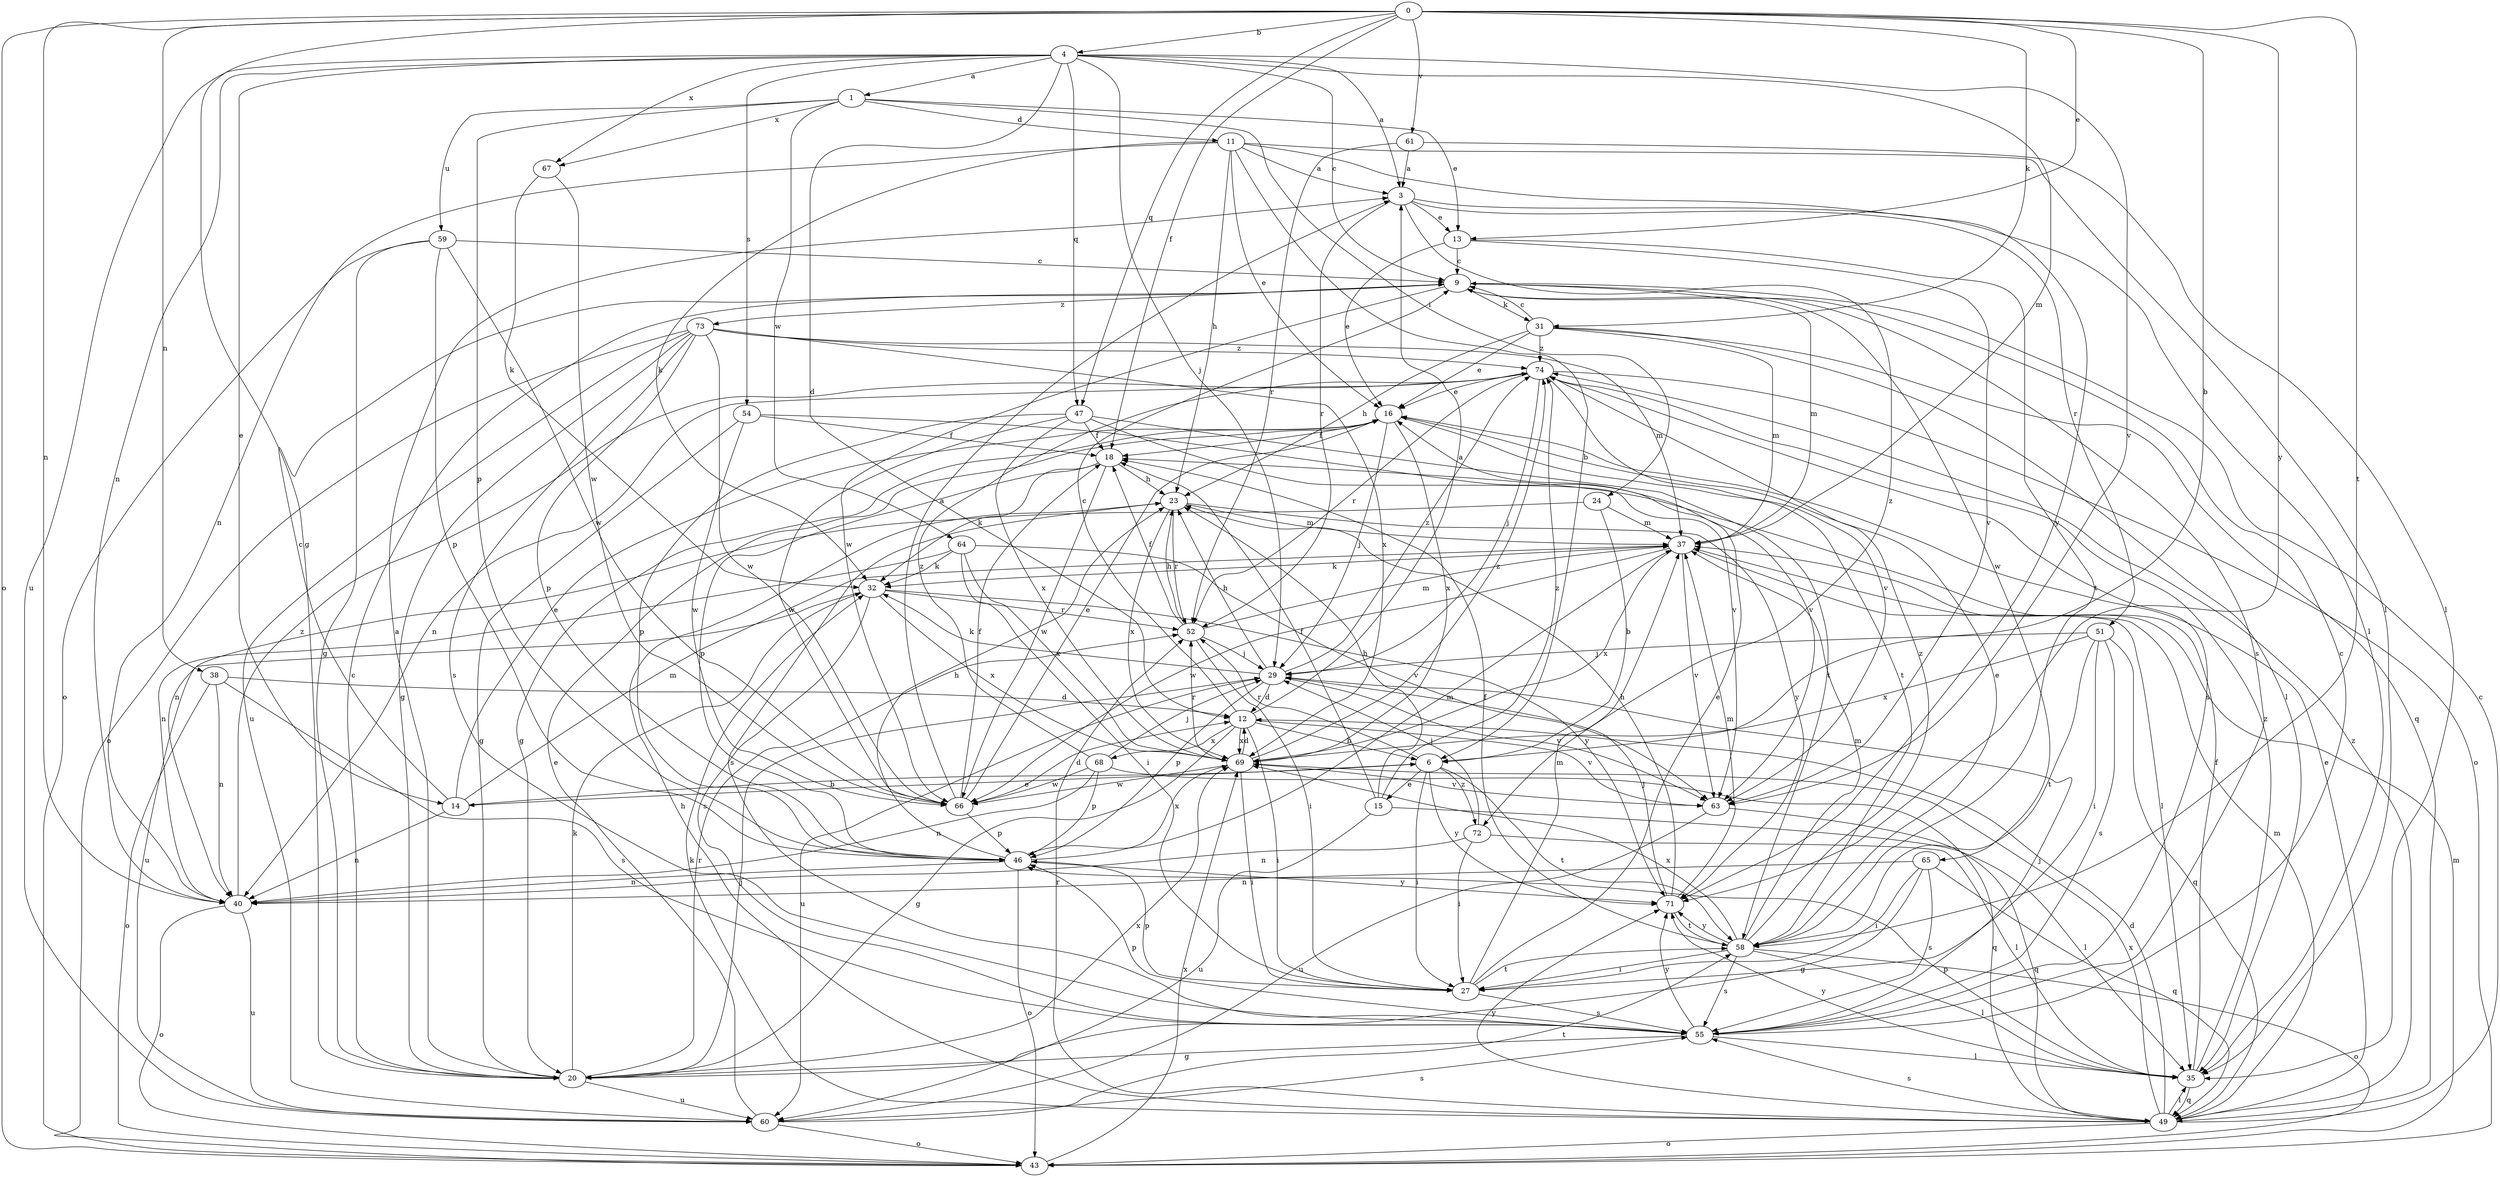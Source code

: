 strict digraph  {
0;
1;
3;
4;
6;
9;
11;
12;
13;
14;
15;
16;
18;
20;
23;
24;
27;
29;
31;
32;
35;
37;
38;
40;
43;
46;
47;
49;
51;
52;
54;
55;
58;
59;
60;
61;
63;
64;
65;
66;
67;
68;
69;
71;
72;
73;
74;
0 -> 4  [label=b];
0 -> 6  [label=b];
0 -> 13  [label=e];
0 -> 18  [label=f];
0 -> 20  [label=g];
0 -> 31  [label=k];
0 -> 38  [label=n];
0 -> 40  [label=n];
0 -> 43  [label=o];
0 -> 47  [label=q];
0 -> 58  [label=t];
0 -> 61  [label=v];
0 -> 71  [label=y];
1 -> 11  [label=d];
1 -> 13  [label=e];
1 -> 24  [label=i];
1 -> 46  [label=p];
1 -> 59  [label=u];
1 -> 64  [label=w];
1 -> 67  [label=x];
3 -> 13  [label=e];
3 -> 35  [label=l];
3 -> 51  [label=r];
3 -> 52  [label=r];
3 -> 72  [label=z];
4 -> 1  [label=a];
4 -> 3  [label=a];
4 -> 9  [label=c];
4 -> 12  [label=d];
4 -> 14  [label=e];
4 -> 29  [label=j];
4 -> 37  [label=m];
4 -> 40  [label=n];
4 -> 47  [label=q];
4 -> 54  [label=s];
4 -> 60  [label=u];
4 -> 63  [label=v];
4 -> 67  [label=x];
6 -> 14  [label=e];
6 -> 15  [label=e];
6 -> 27  [label=i];
6 -> 52  [label=r];
6 -> 58  [label=t];
6 -> 71  [label=y];
6 -> 72  [label=z];
9 -> 31  [label=k];
9 -> 37  [label=m];
9 -> 55  [label=s];
9 -> 65  [label=w];
9 -> 66  [label=w];
9 -> 73  [label=z];
11 -> 3  [label=a];
11 -> 6  [label=b];
11 -> 16  [label=e];
11 -> 23  [label=h];
11 -> 32  [label=k];
11 -> 35  [label=l];
11 -> 40  [label=n];
11 -> 71  [label=y];
12 -> 3  [label=a];
12 -> 6  [label=b];
12 -> 9  [label=c];
12 -> 20  [label=g];
12 -> 27  [label=i];
12 -> 63  [label=v];
12 -> 68  [label=x];
12 -> 69  [label=x];
13 -> 9  [label=c];
13 -> 16  [label=e];
13 -> 58  [label=t];
13 -> 63  [label=v];
14 -> 6  [label=b];
14 -> 9  [label=c];
14 -> 16  [label=e];
14 -> 37  [label=m];
14 -> 40  [label=n];
15 -> 18  [label=f];
15 -> 23  [label=h];
15 -> 35  [label=l];
15 -> 60  [label=u];
15 -> 74  [label=z];
16 -> 18  [label=f];
16 -> 20  [label=g];
16 -> 29  [label=j];
16 -> 58  [label=t];
16 -> 69  [label=x];
18 -> 23  [label=h];
18 -> 32  [label=k];
18 -> 46  [label=p];
18 -> 66  [label=w];
20 -> 3  [label=a];
20 -> 9  [label=c];
20 -> 29  [label=j];
20 -> 32  [label=k];
20 -> 52  [label=r];
20 -> 60  [label=u];
20 -> 69  [label=x];
23 -> 37  [label=m];
23 -> 52  [label=r];
23 -> 55  [label=s];
23 -> 69  [label=x];
23 -> 71  [label=y];
24 -> 6  [label=b];
24 -> 37  [label=m];
24 -> 40  [label=n];
27 -> 16  [label=e];
27 -> 37  [label=m];
27 -> 46  [label=p];
27 -> 55  [label=s];
27 -> 58  [label=t];
29 -> 12  [label=d];
29 -> 23  [label=h];
29 -> 32  [label=k];
29 -> 46  [label=p];
29 -> 60  [label=u];
29 -> 63  [label=v];
29 -> 74  [label=z];
31 -> 9  [label=c];
31 -> 16  [label=e];
31 -> 23  [label=h];
31 -> 35  [label=l];
31 -> 37  [label=m];
31 -> 49  [label=q];
31 -> 74  [label=z];
32 -> 52  [label=r];
32 -> 55  [label=s];
32 -> 60  [label=u];
32 -> 69  [label=x];
32 -> 71  [label=y];
35 -> 18  [label=f];
35 -> 46  [label=p];
35 -> 49  [label=q];
35 -> 71  [label=y];
35 -> 74  [label=z];
37 -> 32  [label=k];
37 -> 35  [label=l];
37 -> 63  [label=v];
37 -> 66  [label=w];
37 -> 69  [label=x];
38 -> 12  [label=d];
38 -> 40  [label=n];
38 -> 43  [label=o];
38 -> 55  [label=s];
40 -> 43  [label=o];
40 -> 60  [label=u];
40 -> 74  [label=z];
43 -> 37  [label=m];
43 -> 69  [label=x];
46 -> 23  [label=h];
46 -> 37  [label=m];
46 -> 40  [label=n];
46 -> 43  [label=o];
46 -> 69  [label=x];
46 -> 71  [label=y];
47 -> 18  [label=f];
47 -> 46  [label=p];
47 -> 58  [label=t];
47 -> 63  [label=v];
47 -> 66  [label=w];
47 -> 69  [label=x];
49 -> 9  [label=c];
49 -> 12  [label=d];
49 -> 16  [label=e];
49 -> 23  [label=h];
49 -> 32  [label=k];
49 -> 35  [label=l];
49 -> 37  [label=m];
49 -> 43  [label=o];
49 -> 52  [label=r];
49 -> 55  [label=s];
49 -> 69  [label=x];
49 -> 71  [label=y];
49 -> 74  [label=z];
51 -> 27  [label=i];
51 -> 29  [label=j];
51 -> 49  [label=q];
51 -> 55  [label=s];
51 -> 58  [label=t];
51 -> 69  [label=x];
52 -> 18  [label=f];
52 -> 23  [label=h];
52 -> 27  [label=i];
52 -> 29  [label=j];
52 -> 37  [label=m];
54 -> 18  [label=f];
54 -> 20  [label=g];
54 -> 63  [label=v];
54 -> 66  [label=w];
55 -> 9  [label=c];
55 -> 20  [label=g];
55 -> 29  [label=j];
55 -> 35  [label=l];
55 -> 46  [label=p];
55 -> 71  [label=y];
58 -> 16  [label=e];
58 -> 18  [label=f];
58 -> 27  [label=i];
58 -> 35  [label=l];
58 -> 37  [label=m];
58 -> 43  [label=o];
58 -> 55  [label=s];
58 -> 69  [label=x];
58 -> 71  [label=y];
58 -> 74  [label=z];
59 -> 9  [label=c];
59 -> 20  [label=g];
59 -> 43  [label=o];
59 -> 46  [label=p];
59 -> 66  [label=w];
60 -> 16  [label=e];
60 -> 43  [label=o];
60 -> 55  [label=s];
60 -> 58  [label=t];
61 -> 3  [label=a];
61 -> 35  [label=l];
61 -> 52  [label=r];
63 -> 49  [label=q];
63 -> 60  [label=u];
64 -> 27  [label=i];
64 -> 32  [label=k];
64 -> 40  [label=n];
64 -> 63  [label=v];
64 -> 69  [label=x];
65 -> 20  [label=g];
65 -> 27  [label=i];
65 -> 40  [label=n];
65 -> 49  [label=q];
65 -> 55  [label=s];
66 -> 3  [label=a];
66 -> 12  [label=d];
66 -> 16  [label=e];
66 -> 18  [label=f];
66 -> 46  [label=p];
67 -> 32  [label=k];
67 -> 66  [label=w];
68 -> 29  [label=j];
68 -> 40  [label=n];
68 -> 46  [label=p];
68 -> 49  [label=q];
68 -> 66  [label=w];
68 -> 74  [label=z];
69 -> 12  [label=d];
69 -> 27  [label=i];
69 -> 52  [label=r];
69 -> 63  [label=v];
69 -> 66  [label=w];
69 -> 74  [label=z];
71 -> 23  [label=h];
71 -> 29  [label=j];
71 -> 37  [label=m];
71 -> 58  [label=t];
72 -> 27  [label=i];
72 -> 29  [label=j];
72 -> 35  [label=l];
72 -> 40  [label=n];
73 -> 20  [label=g];
73 -> 37  [label=m];
73 -> 43  [label=o];
73 -> 46  [label=p];
73 -> 55  [label=s];
73 -> 60  [label=u];
73 -> 66  [label=w];
73 -> 69  [label=x];
73 -> 74  [label=z];
74 -> 16  [label=e];
74 -> 29  [label=j];
74 -> 40  [label=n];
74 -> 43  [label=o];
74 -> 52  [label=r];
74 -> 55  [label=s];
74 -> 63  [label=v];
}
